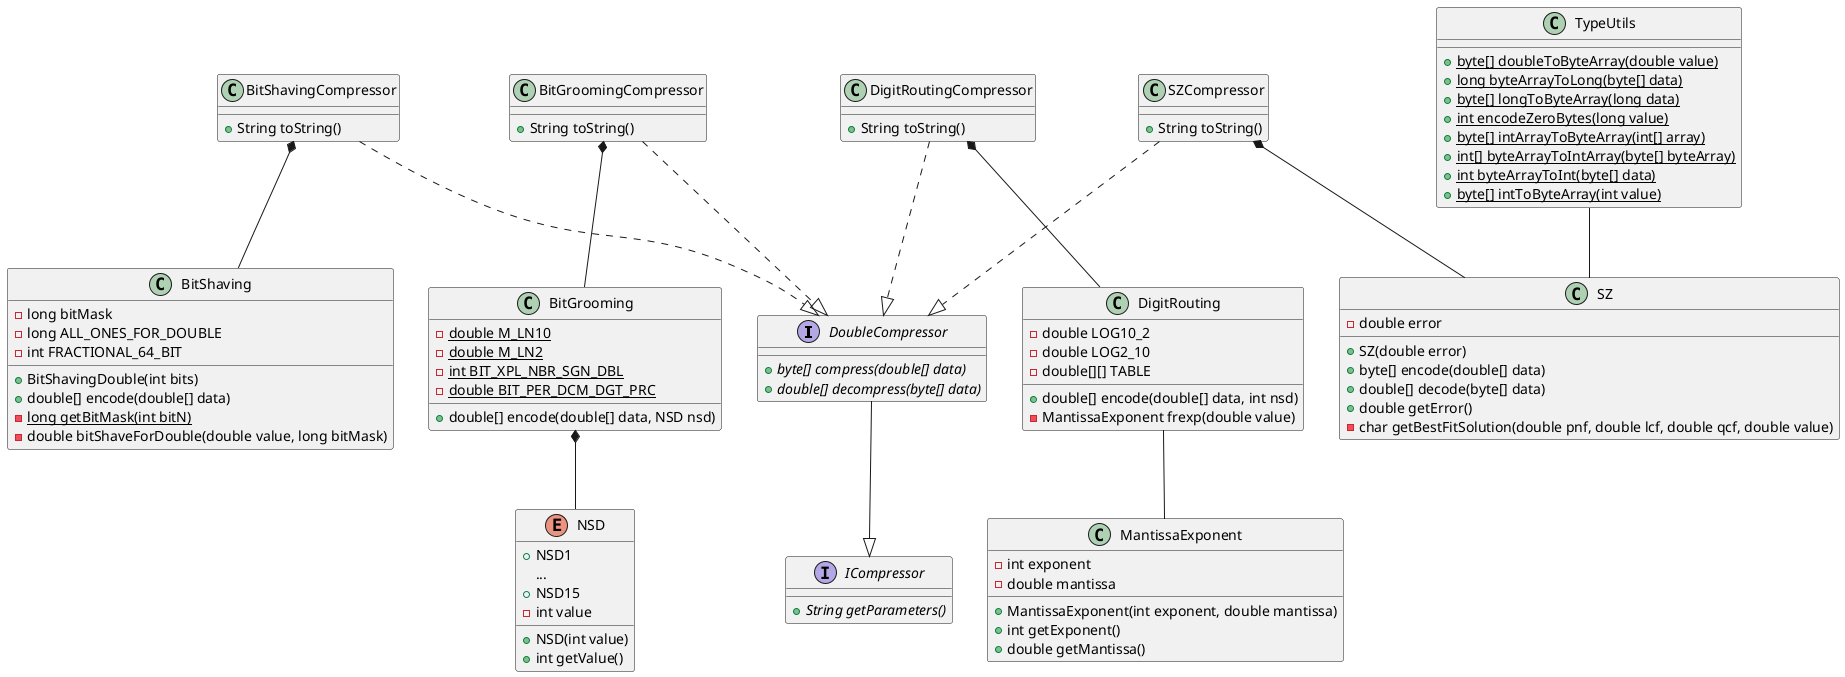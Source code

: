 @startuml
'https://plantuml.com/class-diagram

DoubleCompressor --|> ICompressor

BitShavingCompressor ..|> DoubleCompressor
BitGroomingCompressor ..|> DoubleCompressor
DigitRoutingCompressor ..|> DoubleCompressor
SZCompressor ..|> DoubleCompressor

DigitRouting -- MantissaExponent

BitGrooming *-- NSD
BitGroomingCompressor *-- BitGrooming
BitShavingCompressor *-- BitShaving
DigitRoutingCompressor *-- DigitRouting
SZCompressor *-- SZ

TypeUtils -- SZ

interface ICompressor {
+ {abstract} String getParameters()
}

interface DoubleCompressor {
+ {abstract} byte[] compress(double[] data)
+ {abstract} double[] decompress(byte[] data)
}

class SZCompressor {
+ String toString()
}

class DigitRoutingCompressor {
+ String toString()
}

class BitGroomingCompressor {
+ String toString()
}

class BitShavingCompressor {
+ String toString()
}

class SZ {
- double error
+ SZ(double error)
+ byte[] encode(double[] data)
+ double[] decode(byte[] data)
+ double getError()
- char getBestFitSolution(double pnf, double lcf, double qcf, double value)

}

class BitShaving{
- long bitMask
- long ALL_ONES_FOR_DOUBLE
- int FRACTIONAL_64_BIT
+ BitShavingDouble(int bits)
+ double[] encode(double[] data)
- {static} long getBitMask(int bitN)
- double bitShaveForDouble(double value, long bitMask)
}

class TypeUtils {
+ {static} byte[] doubleToByteArray(double value)
+ {static} long byteArrayToLong(byte[] data)
+ {static} byte[] longToByteArray(long data)
+ {static} int encodeZeroBytes(long value)
+ {static} byte[] intArrayToByteArray(int[] array)
+ {static} int[] byteArrayToIntArray(byte[] byteArray)
+ {static} int byteArrayToInt(byte[] data)
+ {static} byte[] intToByteArray(int value)
}

class BitGrooming {
- {static} double M_LN10
- {static} double M_LN2
- {static} int BIT_XPL_NBR_SGN_DBL
- {static} double BIT_PER_DCM_DGT_PRC
+ double[] encode(double[] data, NSD nsd)
}

enum NSD{
+ NSD1
...
+ NSD15
- int value
+ NSD(int value)
+ int getValue()
}

class DigitRouting {
- double LOG10_2
- double LOG2_10
- double[][] TABLE
+ double[] encode(double[] data, int nsd)
- MantissaExponent frexp(double value)
}

class MantissaExponent {
- int exponent
- double mantissa
+ MantissaExponent(int exponent, double mantissa)
+ int getExponent()
+ double getMantissa()
}


@enduml
